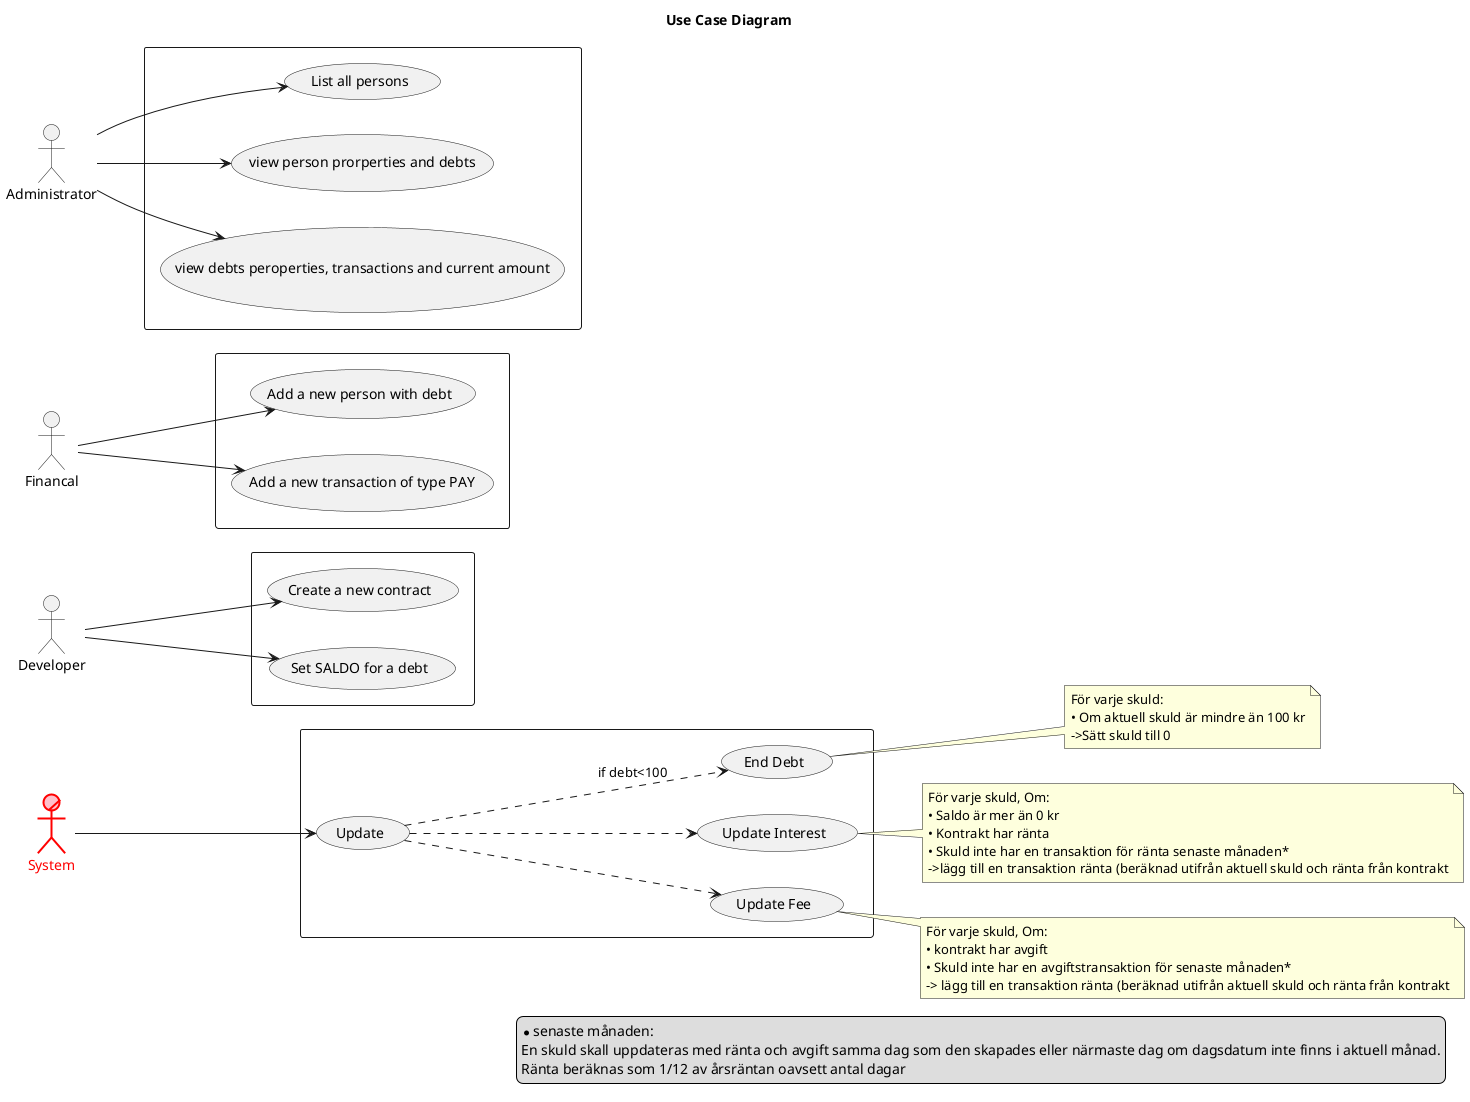 @startuml Use Case

title Use Case Diagram
left to right direction

actor/ :System: as S #pink;line:red;line.bold;text:red
actor :Developer: as D
actor :Financal: as F
actor :Administrator: as A

rectangle {
(List all persons) as A1
(view person prorperties and debts) as A2
(view debts peroperties, transactions and current amount) as A3
}
A-->A1
A-->A2
A-->A3

rectangle {
(Add a new person with debt) as F1
(Add a new transaction of type PAY) as F2
}

rectangle {
(Create a new contract) as D1
(Set SALDO for a debt) as D2
}


rectangle {
(Update) as S1
(End Debt) as S1.3
(Update Interest) as S1.2
(Update Fee) as S1.1
}

note right of S1.3
För varje skuld:
• Om aktuell skuld är mindre än 100 kr
->Sätt skuld till 0
end note
note right of S1.2
För varje skuld, Om:
• Saldo är mer än 0 kr
• Kontrakt har ränta
• Skuld inte har en transaktion för ränta senaste månaden* 
->lägg till en transaktion ränta (beräknad utifrån aktuell skuld och ränta från kontrakt
end note
note right of S1.1
För varje skuld, Om:
• kontrakt har avgift
• Skuld inte har en avgiftstransaktion för senaste månaden* 
-> lägg till en transaktion ränta (beräknad utifrån aktuell skuld och ränta från kontrakt
end note


S1 ..> S1.3: if debt<100
S1 ..> S1.2
S1 ..> S1.1

F-->F1
F-->F2

D-->D1
D-->D2

S-->S1

legend right
*senaste månaden: 
En skuld skall uppdateras med ränta och avgift samma dag som den skapades eller närmaste dag om dagsdatum inte finns i aktuell månad.
Ränta beräknas som 1/12 av årsräntan oavsett antal dagar
end legend



@enduml